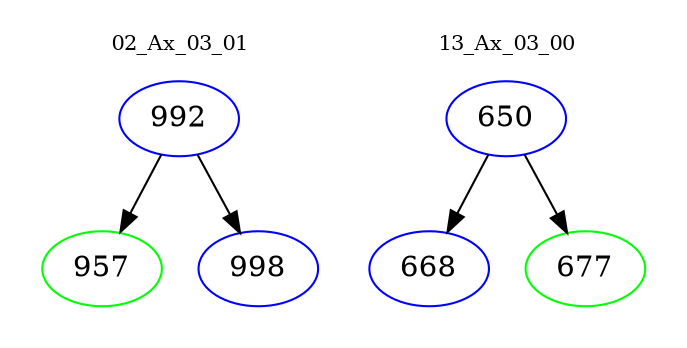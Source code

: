 digraph{
subgraph cluster_0 {
color = white
label = "02_Ax_03_01";
fontsize=10;
T0_992 [label="992", color="blue"]
T0_992 -> T0_957 [color="black"]
T0_957 [label="957", color="green"]
T0_992 -> T0_998 [color="black"]
T0_998 [label="998", color="blue"]
}
subgraph cluster_1 {
color = white
label = "13_Ax_03_00";
fontsize=10;
T1_650 [label="650", color="blue"]
T1_650 -> T1_668 [color="black"]
T1_668 [label="668", color="blue"]
T1_650 -> T1_677 [color="black"]
T1_677 [label="677", color="green"]
}
}

